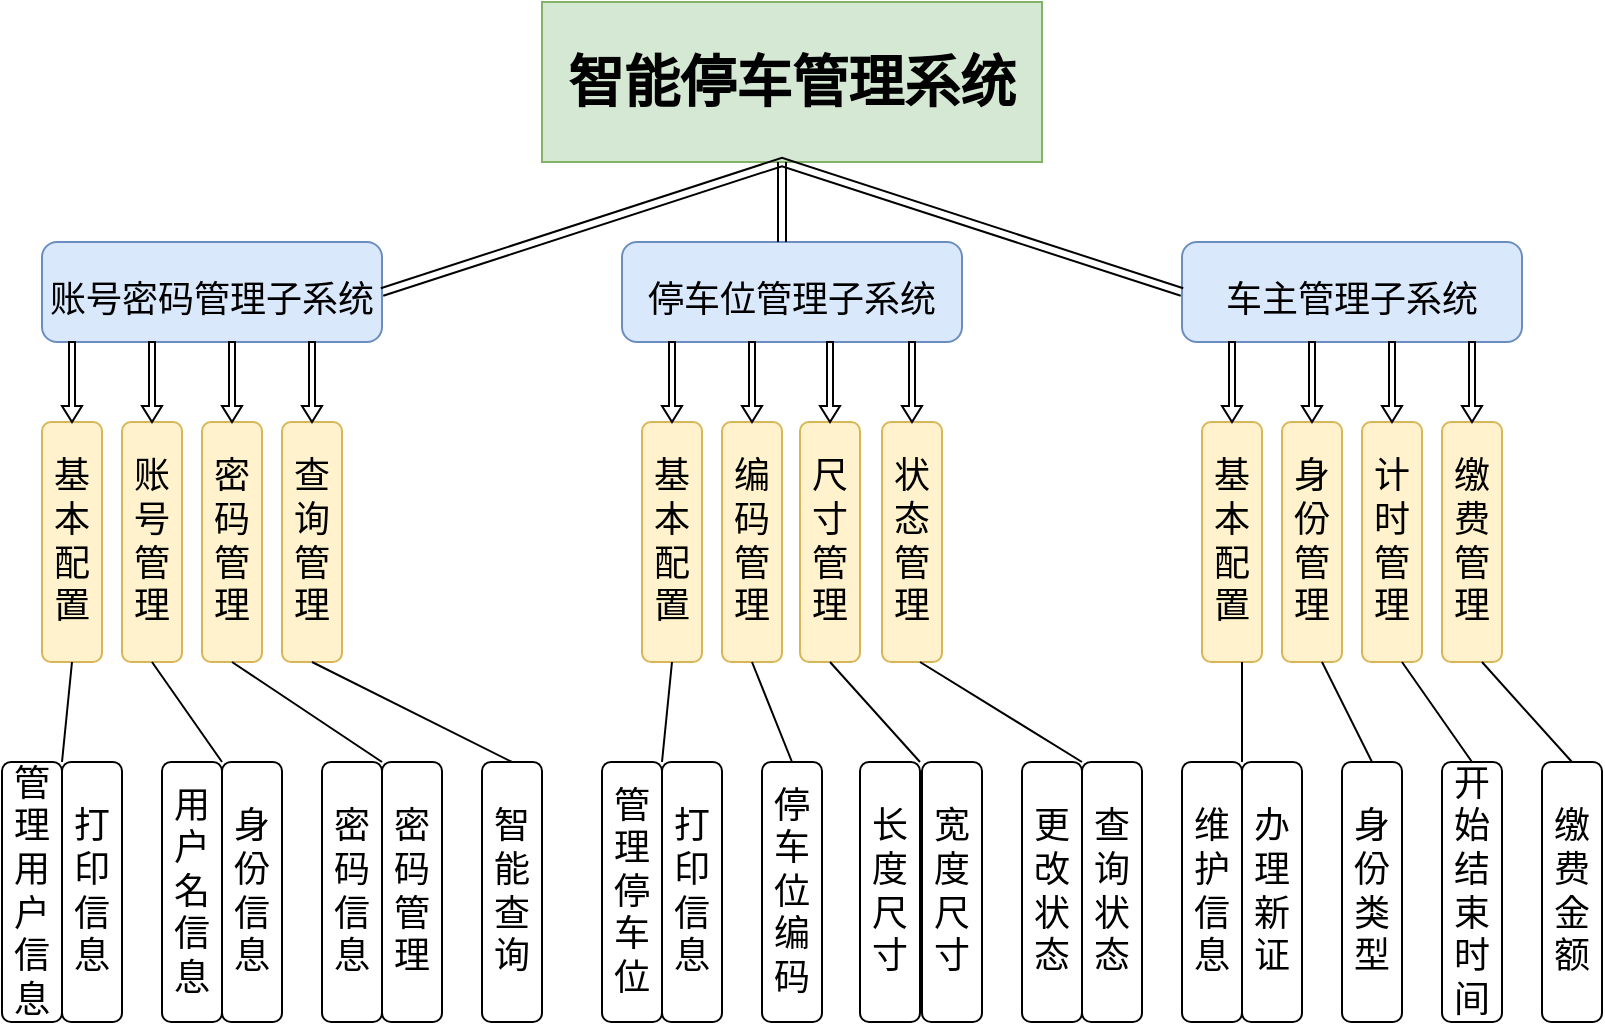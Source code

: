 <mxfile version="15.5.4" type="github">
  <diagram id="gSVXca9Eb3hCfxlaBLrL" name="Page-1">
    <mxGraphModel dx="1038" dy="547" grid="1" gridSize="10" guides="1" tooltips="1" connect="1" arrows="1" fold="1" page="1" pageScale="1" pageWidth="827" pageHeight="1169" math="0" shadow="0">
      <root>
        <mxCell id="0" />
        <mxCell id="1" parent="0" />
        <mxCell id="5DN2GORULXF0SkmwgXZ--1" value="&lt;font size=&quot;1&quot;&gt;&lt;b style=&quot;font-size: 28px&quot;&gt;智能停车管理系统&lt;/b&gt;&lt;/font&gt;" style="rounded=0;whiteSpace=wrap;html=1;fillColor=#d5e8d4;strokeColor=#82b366;" vertex="1" parent="1">
          <mxGeometry x="270" y="30" width="250" height="80" as="geometry" />
        </mxCell>
        <mxCell id="5DN2GORULXF0SkmwgXZ--2" value="&lt;font style=&quot;font-size: 18px&quot;&gt;账号密码管理子系统&lt;/font&gt;" style="rounded=1;whiteSpace=wrap;html=1;fontSize=28;fillColor=#dae8fc;strokeColor=#6c8ebf;" vertex="1" parent="1">
          <mxGeometry x="20" y="150" width="170" height="50" as="geometry" />
        </mxCell>
        <mxCell id="5DN2GORULXF0SkmwgXZ--4" value="&lt;span style=&quot;font-size: 18px&quot;&gt;停车位管理子系统&lt;/span&gt;" style="rounded=1;whiteSpace=wrap;html=1;fontSize=28;fillColor=#dae8fc;strokeColor=#6c8ebf;" vertex="1" parent="1">
          <mxGeometry x="310" y="150" width="170" height="50" as="geometry" />
        </mxCell>
        <mxCell id="5DN2GORULXF0SkmwgXZ--5" value="&lt;span style=&quot;font-size: 18px&quot;&gt;车主管理子系统&lt;/span&gt;" style="rounded=1;whiteSpace=wrap;html=1;fontSize=28;fillColor=#dae8fc;strokeColor=#6c8ebf;" vertex="1" parent="1">
          <mxGeometry x="590" y="150" width="170" height="50" as="geometry" />
        </mxCell>
        <mxCell id="5DN2GORULXF0SkmwgXZ--6" value="基本配置" style="rounded=1;whiteSpace=wrap;html=1;fontSize=18;direction=south;fillColor=#fff2cc;strokeColor=#d6b656;" vertex="1" parent="1">
          <mxGeometry x="20" y="240" width="30" height="120" as="geometry" />
        </mxCell>
        <mxCell id="5DN2GORULXF0SkmwgXZ--7" value="账号管理" style="rounded=1;whiteSpace=wrap;html=1;fontSize=18;direction=south;fillColor=#fff2cc;strokeColor=#d6b656;" vertex="1" parent="1">
          <mxGeometry x="60" y="240" width="30" height="120" as="geometry" />
        </mxCell>
        <mxCell id="5DN2GORULXF0SkmwgXZ--8" value="密码管理" style="rounded=1;whiteSpace=wrap;html=1;fontSize=18;direction=south;fillColor=#fff2cc;strokeColor=#d6b656;" vertex="1" parent="1">
          <mxGeometry x="100" y="240" width="30" height="120" as="geometry" />
        </mxCell>
        <mxCell id="5DN2GORULXF0SkmwgXZ--9" value="查询管理" style="rounded=1;whiteSpace=wrap;html=1;fontSize=18;direction=south;fillColor=#fff2cc;strokeColor=#d6b656;" vertex="1" parent="1">
          <mxGeometry x="140" y="240" width="30" height="120" as="geometry" />
        </mxCell>
        <mxCell id="5DN2GORULXF0SkmwgXZ--10" value="基本配置" style="rounded=1;whiteSpace=wrap;html=1;fontSize=18;direction=south;fillColor=#fff2cc;strokeColor=#d6b656;" vertex="1" parent="1">
          <mxGeometry x="320" y="240" width="30" height="120" as="geometry" />
        </mxCell>
        <mxCell id="5DN2GORULXF0SkmwgXZ--11" value="编码管理" style="rounded=1;whiteSpace=wrap;html=1;fontSize=18;direction=south;fillColor=#fff2cc;strokeColor=#d6b656;" vertex="1" parent="1">
          <mxGeometry x="360" y="240" width="30" height="120" as="geometry" />
        </mxCell>
        <mxCell id="5DN2GORULXF0SkmwgXZ--12" value="尺寸管理" style="rounded=1;whiteSpace=wrap;html=1;fontSize=18;direction=south;fillColor=#fff2cc;strokeColor=#d6b656;" vertex="1" parent="1">
          <mxGeometry x="399" y="240" width="30" height="120" as="geometry" />
        </mxCell>
        <mxCell id="5DN2GORULXF0SkmwgXZ--13" value="状态管理" style="rounded=1;whiteSpace=wrap;html=1;fontSize=18;direction=south;fillColor=#fff2cc;strokeColor=#d6b656;" vertex="1" parent="1">
          <mxGeometry x="440" y="240" width="30" height="120" as="geometry" />
        </mxCell>
        <mxCell id="5DN2GORULXF0SkmwgXZ--14" value="基本配置" style="rounded=1;whiteSpace=wrap;html=1;fontSize=18;direction=south;fillColor=#fff2cc;strokeColor=#d6b656;" vertex="1" parent="1">
          <mxGeometry x="600" y="240" width="30" height="120" as="geometry" />
        </mxCell>
        <mxCell id="5DN2GORULXF0SkmwgXZ--15" value="身份管理" style="rounded=1;whiteSpace=wrap;html=1;fontSize=18;direction=south;fillColor=#fff2cc;strokeColor=#d6b656;" vertex="1" parent="1">
          <mxGeometry x="640" y="240" width="30" height="120" as="geometry" />
        </mxCell>
        <mxCell id="5DN2GORULXF0SkmwgXZ--16" value="计时管理" style="rounded=1;whiteSpace=wrap;html=1;fontSize=18;direction=south;fillColor=#fff2cc;strokeColor=#d6b656;" vertex="1" parent="1">
          <mxGeometry x="680" y="240" width="30" height="120" as="geometry" />
        </mxCell>
        <mxCell id="5DN2GORULXF0SkmwgXZ--23" style="edgeStyle=orthogonalEdgeStyle;rounded=0;orthogonalLoop=1;jettySize=auto;html=1;exitX=0.5;exitY=1;exitDx=0;exitDy=0;fontSize=18;fontColor=#000000;" edge="1" parent="1" source="5DN2GORULXF0SkmwgXZ--17">
          <mxGeometry relative="1" as="geometry">
            <mxPoint x="730" y="300" as="targetPoint" />
          </mxGeometry>
        </mxCell>
        <mxCell id="5DN2GORULXF0SkmwgXZ--17" value="缴费管理" style="rounded=1;whiteSpace=wrap;html=1;fontSize=18;direction=south;fillColor=#fff2cc;strokeColor=#d6b656;" vertex="1" parent="1">
          <mxGeometry x="720" y="240" width="30" height="120" as="geometry" />
        </mxCell>
        <mxCell id="5DN2GORULXF0SkmwgXZ--21" value="" style="shape=link;html=1;rounded=0;fontSize=18;fontColor=#000000;exitX=1;exitY=0.5;exitDx=0;exitDy=0;entryX=0;entryY=0.5;entryDx=0;entryDy=0;" edge="1" parent="1" source="5DN2GORULXF0SkmwgXZ--2" target="5DN2GORULXF0SkmwgXZ--5">
          <mxGeometry width="100" relative="1" as="geometry">
            <mxPoint x="360" y="260" as="sourcePoint" />
            <mxPoint x="460" y="260" as="targetPoint" />
            <Array as="points">
              <mxPoint x="390" y="110" />
            </Array>
          </mxGeometry>
        </mxCell>
        <mxCell id="5DN2GORULXF0SkmwgXZ--22" value="" style="shape=link;html=1;rounded=0;fontSize=18;fontColor=#000000;" edge="1" parent="1">
          <mxGeometry width="100" relative="1" as="geometry">
            <mxPoint x="390" y="150" as="sourcePoint" />
            <mxPoint x="390" y="110" as="targetPoint" />
          </mxGeometry>
        </mxCell>
        <mxCell id="5DN2GORULXF0SkmwgXZ--24" value="" style="shape=singleArrow;direction=south;whiteSpace=wrap;html=1;fontSize=18;fontColor=#000000;" vertex="1" parent="1">
          <mxGeometry x="30" y="200" width="10" height="40" as="geometry" />
        </mxCell>
        <mxCell id="5DN2GORULXF0SkmwgXZ--25" value="" style="shape=singleArrow;direction=south;whiteSpace=wrap;html=1;fontSize=18;fontColor=#000000;" vertex="1" parent="1">
          <mxGeometry x="70" y="200" width="10" height="40" as="geometry" />
        </mxCell>
        <mxCell id="5DN2GORULXF0SkmwgXZ--26" value="" style="shape=singleArrow;direction=south;whiteSpace=wrap;html=1;fontSize=18;fontColor=#000000;" vertex="1" parent="1">
          <mxGeometry x="110" y="200" width="10" height="40" as="geometry" />
        </mxCell>
        <mxCell id="5DN2GORULXF0SkmwgXZ--27" value="" style="shape=singleArrow;direction=south;whiteSpace=wrap;html=1;fontSize=18;fontColor=#000000;" vertex="1" parent="1">
          <mxGeometry x="150" y="200" width="10" height="40" as="geometry" />
        </mxCell>
        <mxCell id="5DN2GORULXF0SkmwgXZ--28" value="" style="shape=singleArrow;direction=south;whiteSpace=wrap;html=1;fontSize=18;fontColor=#000000;" vertex="1" parent="1">
          <mxGeometry x="330" y="200" width="10" height="40" as="geometry" />
        </mxCell>
        <mxCell id="5DN2GORULXF0SkmwgXZ--29" value="" style="shape=singleArrow;direction=south;whiteSpace=wrap;html=1;fontSize=18;fontColor=#000000;" vertex="1" parent="1">
          <mxGeometry x="370" y="200" width="10" height="40" as="geometry" />
        </mxCell>
        <mxCell id="5DN2GORULXF0SkmwgXZ--30" value="" style="shape=singleArrow;direction=south;whiteSpace=wrap;html=1;fontSize=18;fontColor=#000000;" vertex="1" parent="1">
          <mxGeometry x="409" y="200" width="10" height="40" as="geometry" />
        </mxCell>
        <mxCell id="5DN2GORULXF0SkmwgXZ--31" value="" style="shape=singleArrow;direction=south;whiteSpace=wrap;html=1;fontSize=18;fontColor=#000000;" vertex="1" parent="1">
          <mxGeometry x="450" y="200" width="10" height="40" as="geometry" />
        </mxCell>
        <mxCell id="5DN2GORULXF0SkmwgXZ--32" value="" style="shape=singleArrow;direction=south;whiteSpace=wrap;html=1;fontSize=18;fontColor=#000000;" vertex="1" parent="1">
          <mxGeometry x="610" y="200" width="10" height="40" as="geometry" />
        </mxCell>
        <mxCell id="5DN2GORULXF0SkmwgXZ--33" value="" style="shape=singleArrow;direction=south;whiteSpace=wrap;html=1;fontSize=18;fontColor=#000000;" vertex="1" parent="1">
          <mxGeometry x="650" y="200" width="10" height="40" as="geometry" />
        </mxCell>
        <mxCell id="5DN2GORULXF0SkmwgXZ--34" value="" style="shape=singleArrow;direction=south;whiteSpace=wrap;html=1;fontSize=18;fontColor=#000000;" vertex="1" parent="1">
          <mxGeometry x="690" y="200" width="10" height="40" as="geometry" />
        </mxCell>
        <mxCell id="5DN2GORULXF0SkmwgXZ--35" value="" style="shape=singleArrow;direction=south;whiteSpace=wrap;html=1;fontSize=18;fontColor=#000000;" vertex="1" parent="1">
          <mxGeometry x="730" y="200" width="10" height="40" as="geometry" />
        </mxCell>
        <mxCell id="5DN2GORULXF0SkmwgXZ--36" value="管理用户信息" style="rounded=1;whiteSpace=wrap;html=1;fontSize=18;fontColor=#000000;" vertex="1" parent="1">
          <mxGeometry y="410" width="30" height="130" as="geometry" />
        </mxCell>
        <mxCell id="5DN2GORULXF0SkmwgXZ--37" value="打印信息" style="rounded=1;whiteSpace=wrap;html=1;fontSize=18;fontColor=#000000;" vertex="1" parent="1">
          <mxGeometry x="30" y="410" width="30" height="130" as="geometry" />
        </mxCell>
        <mxCell id="5DN2GORULXF0SkmwgXZ--38" value="用户名信息" style="rounded=1;whiteSpace=wrap;html=1;fontSize=18;fontColor=#000000;" vertex="1" parent="1">
          <mxGeometry x="80" y="410" width="30" height="130" as="geometry" />
        </mxCell>
        <mxCell id="5DN2GORULXF0SkmwgXZ--39" value="身份信息" style="rounded=1;whiteSpace=wrap;html=1;fontSize=18;fontColor=#000000;" vertex="1" parent="1">
          <mxGeometry x="110" y="410" width="30" height="130" as="geometry" />
        </mxCell>
        <mxCell id="5DN2GORULXF0SkmwgXZ--40" value="密码信息" style="rounded=1;whiteSpace=wrap;html=1;fontSize=18;fontColor=#000000;" vertex="1" parent="1">
          <mxGeometry x="160" y="410" width="30" height="130" as="geometry" />
        </mxCell>
        <mxCell id="5DN2GORULXF0SkmwgXZ--41" value="密码管理" style="rounded=1;whiteSpace=wrap;html=1;fontSize=18;fontColor=#000000;" vertex="1" parent="1">
          <mxGeometry x="190" y="410" width="30" height="130" as="geometry" />
        </mxCell>
        <mxCell id="5DN2GORULXF0SkmwgXZ--42" value="智能查询" style="rounded=1;whiteSpace=wrap;html=1;fontSize=18;fontColor=#000000;" vertex="1" parent="1">
          <mxGeometry x="240" y="410" width="30" height="130" as="geometry" />
        </mxCell>
        <mxCell id="5DN2GORULXF0SkmwgXZ--43" value="管理停车位" style="rounded=1;whiteSpace=wrap;html=1;fontSize=18;fontColor=#000000;" vertex="1" parent="1">
          <mxGeometry x="300" y="410" width="30" height="130" as="geometry" />
        </mxCell>
        <mxCell id="5DN2GORULXF0SkmwgXZ--44" value="打印信息" style="rounded=1;whiteSpace=wrap;html=1;fontSize=18;fontColor=#000000;" vertex="1" parent="1">
          <mxGeometry x="330" y="410" width="30" height="130" as="geometry" />
        </mxCell>
        <mxCell id="5DN2GORULXF0SkmwgXZ--45" value="停车位编码" style="rounded=1;whiteSpace=wrap;html=1;fontSize=18;fontColor=#000000;" vertex="1" parent="1">
          <mxGeometry x="380" y="410" width="30" height="130" as="geometry" />
        </mxCell>
        <mxCell id="5DN2GORULXF0SkmwgXZ--55" style="edgeStyle=orthogonalEdgeStyle;rounded=0;orthogonalLoop=1;jettySize=auto;html=1;exitX=1;exitY=0.75;exitDx=0;exitDy=0;fontSize=18;fontColor=#000000;" edge="1" parent="1" source="5DN2GORULXF0SkmwgXZ--46">
          <mxGeometry relative="1" as="geometry">
            <mxPoint x="450" y="508" as="targetPoint" />
          </mxGeometry>
        </mxCell>
        <mxCell id="5DN2GORULXF0SkmwgXZ--46" value="长度尺寸&lt;span style=&quot;color: rgba(0 , 0 , 0 , 0) ; font-family: monospace ; font-size: 0px&quot;&gt;%3CmxGraphModel%3E%3Croot%3E%3CmxCell%20id%3D%220%22%2F%3E%3CmxCell%20id%3D%221%22%20parent%3D%220%22%2F%3E%3CmxCell%20id%3D%222%22%20value%3D%22%E7%AE%A1%E7%90%86%E7%94%A8%E6%88%B7%E4%BF%A1%E6%81%AF%22%20style%3D%22rounded%3D1%3BwhiteSpace%3Dwrap%3Bhtml%3D1%3BfontSize%3D18%3BfontColor%3D%23000000%3B%22%20vertex%3D%221%22%20parent%3D%221%22%3E%3CmxGeometry%20y%3D%22410%22%20width%3D%2230%22%20height%3D%22130%22%20as%3D%22geometry%22%2F%3E%3C%2FmxCell%3E%3C%2Froot%3E%3C%2FmxGraphModel%3E&lt;/span&gt;" style="rounded=1;whiteSpace=wrap;html=1;fontSize=18;fontColor=#000000;" vertex="1" parent="1">
          <mxGeometry x="429" y="410" width="30" height="130" as="geometry" />
        </mxCell>
        <mxCell id="5DN2GORULXF0SkmwgXZ--47" value="宽度尺寸" style="rounded=1;whiteSpace=wrap;html=1;fontSize=18;fontColor=#000000;" vertex="1" parent="1">
          <mxGeometry x="460" y="410" width="30" height="130" as="geometry" />
        </mxCell>
        <mxCell id="5DN2GORULXF0SkmwgXZ--48" value="更改状态" style="rounded=1;whiteSpace=wrap;html=1;fontSize=18;fontColor=#000000;" vertex="1" parent="1">
          <mxGeometry x="510" y="410" width="30" height="130" as="geometry" />
        </mxCell>
        <mxCell id="5DN2GORULXF0SkmwgXZ--49" value="查询状态" style="rounded=1;whiteSpace=wrap;html=1;fontSize=18;fontColor=#000000;" vertex="1" parent="1">
          <mxGeometry x="540" y="410" width="30" height="130" as="geometry" />
        </mxCell>
        <mxCell id="5DN2GORULXF0SkmwgXZ--50" value="维护信息" style="rounded=1;whiteSpace=wrap;html=1;fontSize=18;fontColor=#000000;" vertex="1" parent="1">
          <mxGeometry x="590" y="410" width="30" height="130" as="geometry" />
        </mxCell>
        <mxCell id="5DN2GORULXF0SkmwgXZ--51" value="办理新证" style="rounded=1;whiteSpace=wrap;html=1;fontSize=18;fontColor=#000000;" vertex="1" parent="1">
          <mxGeometry x="620" y="410" width="30" height="130" as="geometry" />
        </mxCell>
        <mxCell id="5DN2GORULXF0SkmwgXZ--52" value="身份类型" style="rounded=1;whiteSpace=wrap;html=1;fontSize=18;fontColor=#000000;" vertex="1" parent="1">
          <mxGeometry x="670" y="410" width="30" height="130" as="geometry" />
        </mxCell>
        <mxCell id="5DN2GORULXF0SkmwgXZ--53" value="开始结束时间" style="rounded=1;whiteSpace=wrap;html=1;fontSize=18;fontColor=#000000;" vertex="1" parent="1">
          <mxGeometry x="720" y="410" width="30" height="130" as="geometry" />
        </mxCell>
        <mxCell id="5DN2GORULXF0SkmwgXZ--54" value="缴费金额" style="rounded=1;whiteSpace=wrap;html=1;fontSize=18;fontColor=#000000;" vertex="1" parent="1">
          <mxGeometry x="770" y="410" width="30" height="130" as="geometry" />
        </mxCell>
        <mxCell id="5DN2GORULXF0SkmwgXZ--56" value="" style="endArrow=none;html=1;rounded=0;fontSize=18;fontColor=#000000;exitX=0;exitY=0;exitDx=0;exitDy=0;entryX=1;entryY=0.5;entryDx=0;entryDy=0;" edge="1" parent="1" source="5DN2GORULXF0SkmwgXZ--37" target="5DN2GORULXF0SkmwgXZ--6">
          <mxGeometry width="50" height="50" relative="1" as="geometry">
            <mxPoint x="20" y="410" as="sourcePoint" />
            <mxPoint x="70" y="360" as="targetPoint" />
          </mxGeometry>
        </mxCell>
        <mxCell id="5DN2GORULXF0SkmwgXZ--57" value="" style="endArrow=none;html=1;rounded=0;fontSize=18;fontColor=#000000;entryX=1;entryY=0.5;entryDx=0;entryDy=0;" edge="1" parent="1" target="5DN2GORULXF0SkmwgXZ--7">
          <mxGeometry width="50" height="50" relative="1" as="geometry">
            <mxPoint x="110" y="410" as="sourcePoint" />
            <mxPoint x="150" y="360" as="targetPoint" />
            <Array as="points" />
          </mxGeometry>
        </mxCell>
        <mxCell id="5DN2GORULXF0SkmwgXZ--58" value="" style="endArrow=none;html=1;rounded=0;fontSize=18;fontColor=#000000;entryX=1;entryY=0.5;entryDx=0;entryDy=0;exitX=0;exitY=0;exitDx=0;exitDy=0;" edge="1" parent="1" source="5DN2GORULXF0SkmwgXZ--41" target="5DN2GORULXF0SkmwgXZ--8">
          <mxGeometry width="50" height="50" relative="1" as="geometry">
            <mxPoint x="310" y="410" as="sourcePoint" />
            <mxPoint x="360" y="360" as="targetPoint" />
          </mxGeometry>
        </mxCell>
        <mxCell id="5DN2GORULXF0SkmwgXZ--59" value="" style="endArrow=none;html=1;rounded=0;fontSize=18;fontColor=#000000;entryX=1;entryY=0.5;entryDx=0;entryDy=0;exitX=0.5;exitY=0;exitDx=0;exitDy=0;" edge="1" parent="1" source="5DN2GORULXF0SkmwgXZ--42" target="5DN2GORULXF0SkmwgXZ--9">
          <mxGeometry width="50" height="50" relative="1" as="geometry">
            <mxPoint x="310" y="410" as="sourcePoint" />
            <mxPoint x="360" y="360" as="targetPoint" />
          </mxGeometry>
        </mxCell>
        <mxCell id="5DN2GORULXF0SkmwgXZ--60" value="" style="endArrow=none;html=1;rounded=0;fontSize=18;fontColor=#000000;entryX=1;entryY=0.5;entryDx=0;entryDy=0;exitX=1;exitY=0;exitDx=0;exitDy=0;" edge="1" parent="1" source="5DN2GORULXF0SkmwgXZ--43" target="5DN2GORULXF0SkmwgXZ--10">
          <mxGeometry width="50" height="50" relative="1" as="geometry">
            <mxPoint x="310" y="410" as="sourcePoint" />
            <mxPoint x="360" y="360" as="targetPoint" />
          </mxGeometry>
        </mxCell>
        <mxCell id="5DN2GORULXF0SkmwgXZ--61" value="" style="endArrow=none;html=1;rounded=0;fontSize=18;fontColor=#000000;entryX=1;entryY=0.5;entryDx=0;entryDy=0;exitX=0.5;exitY=0;exitDx=0;exitDy=0;" edge="1" parent="1" source="5DN2GORULXF0SkmwgXZ--45" target="5DN2GORULXF0SkmwgXZ--11">
          <mxGeometry width="50" height="50" relative="1" as="geometry">
            <mxPoint x="310" y="410" as="sourcePoint" />
            <mxPoint x="360" y="360" as="targetPoint" />
          </mxGeometry>
        </mxCell>
        <mxCell id="5DN2GORULXF0SkmwgXZ--62" value="" style="endArrow=none;html=1;rounded=0;fontSize=18;fontColor=#000000;exitX=1;exitY=0;exitDx=0;exitDy=0;" edge="1" parent="1" source="5DN2GORULXF0SkmwgXZ--46">
          <mxGeometry width="50" height="50" relative="1" as="geometry">
            <mxPoint x="364" y="410" as="sourcePoint" />
            <mxPoint x="414" y="360" as="targetPoint" />
          </mxGeometry>
        </mxCell>
        <mxCell id="5DN2GORULXF0SkmwgXZ--63" value="" style="endArrow=none;html=1;rounded=0;fontSize=18;fontColor=#000000;exitX=1;exitY=0;exitDx=0;exitDy=0;" edge="1" parent="1" source="5DN2GORULXF0SkmwgXZ--48">
          <mxGeometry width="50" height="50" relative="1" as="geometry">
            <mxPoint x="409" y="410" as="sourcePoint" />
            <mxPoint x="459" y="360" as="targetPoint" />
          </mxGeometry>
        </mxCell>
        <mxCell id="5DN2GORULXF0SkmwgXZ--64" value="" style="endArrow=none;html=1;rounded=0;fontSize=18;fontColor=#000000;exitX=1;exitY=0;exitDx=0;exitDy=0;" edge="1" parent="1" source="5DN2GORULXF0SkmwgXZ--50">
          <mxGeometry width="50" height="50" relative="1" as="geometry">
            <mxPoint x="570" y="410" as="sourcePoint" />
            <mxPoint x="620" y="360" as="targetPoint" />
          </mxGeometry>
        </mxCell>
        <mxCell id="5DN2GORULXF0SkmwgXZ--65" value="" style="endArrow=none;html=1;rounded=0;fontSize=18;fontColor=#000000;exitX=0.5;exitY=0;exitDx=0;exitDy=0;" edge="1" parent="1" source="5DN2GORULXF0SkmwgXZ--52">
          <mxGeometry width="50" height="50" relative="1" as="geometry">
            <mxPoint x="610" y="410" as="sourcePoint" />
            <mxPoint x="660" y="360" as="targetPoint" />
          </mxGeometry>
        </mxCell>
        <mxCell id="5DN2GORULXF0SkmwgXZ--66" value="" style="endArrow=none;html=1;rounded=0;fontSize=18;fontColor=#000000;exitX=0.5;exitY=0;exitDx=0;exitDy=0;" edge="1" parent="1" source="5DN2GORULXF0SkmwgXZ--53">
          <mxGeometry width="50" height="50" relative="1" as="geometry">
            <mxPoint x="650" y="410" as="sourcePoint" />
            <mxPoint x="700" y="360" as="targetPoint" />
          </mxGeometry>
        </mxCell>
        <mxCell id="5DN2GORULXF0SkmwgXZ--67" value="" style="endArrow=none;html=1;rounded=0;fontSize=18;fontColor=#000000;exitX=0.5;exitY=0;exitDx=0;exitDy=0;" edge="1" parent="1" source="5DN2GORULXF0SkmwgXZ--54">
          <mxGeometry width="50" height="50" relative="1" as="geometry">
            <mxPoint x="690" y="410" as="sourcePoint" />
            <mxPoint x="740" y="360" as="targetPoint" />
          </mxGeometry>
        </mxCell>
      </root>
    </mxGraphModel>
  </diagram>
</mxfile>
